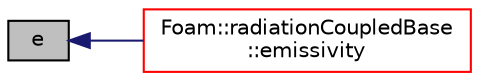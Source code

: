 digraph "e"
{
  bgcolor="transparent";
  edge [fontname="Helvetica",fontsize="10",labelfontname="Helvetica",labelfontsize="10"];
  node [fontname="Helvetica",fontsize="10",shape=record];
  rankdir="LR";
  Node1 [label="e",height=0.2,width=0.4,color="black", fillcolor="grey75", style="filled", fontcolor="black"];
  Node1 -> Node2 [dir="back",color="midnightblue",fontsize="10",style="solid",fontname="Helvetica"];
  Node2 [label="Foam::radiationCoupledBase\l::emissivity",height=0.2,width=0.4,color="red",URL="$a02047.html#a961b12b81e3a70d9195761a70e57907d",tooltip="Calculate corresponding emissivity field. "];
}
